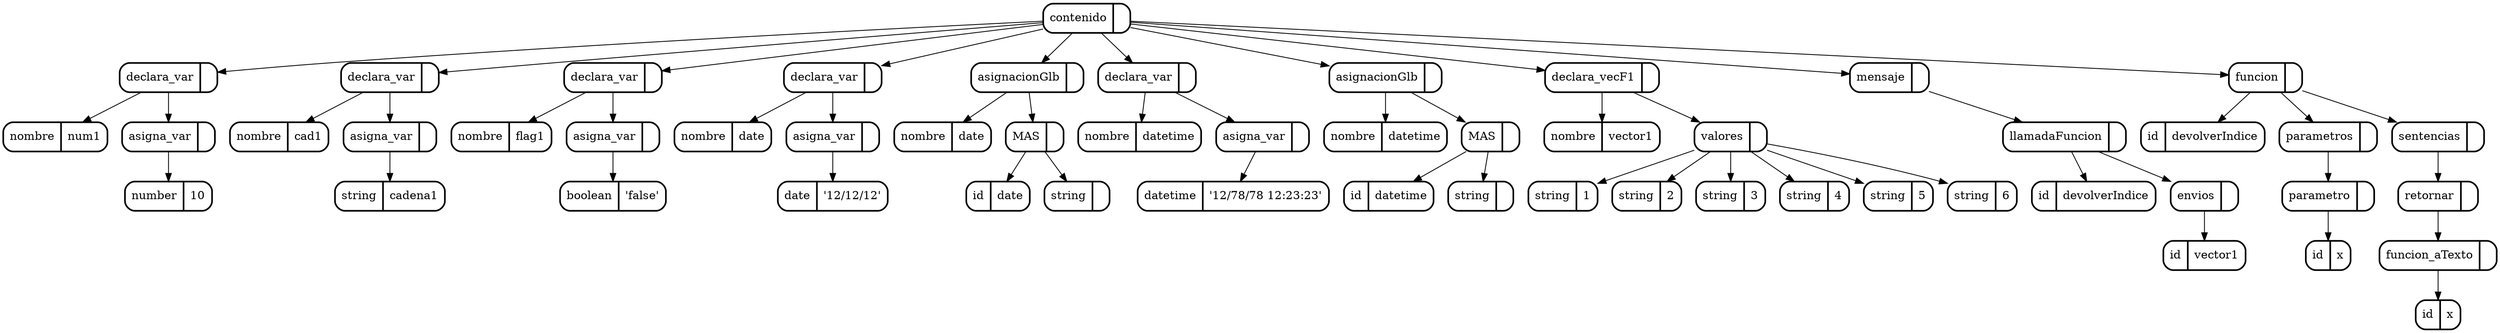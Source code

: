digraph G {
node[shape=Mrecord]
5[label="contenido | ",style=bold]
3[label="declara_var | ",style=bold]
{5}->{3}
4[label="nombre | num1",style=bold]
{3}->{4}
2[label="asigna_var | ",style=bold]
{3}->{2}
1[label="number | 10",style=bold]
{2}->{1}
8[label="declara_var | ",style=bold]
{5}->{8}
9[label="nombre | cad1",style=bold]
{8}->{9}
7[label="asigna_var | ",style=bold]
{8}->{7}
6[label="string | cadena1",style=bold]
{7}->{6}
12[label="declara_var | ",style=bold]
{5}->{12}
13[label="nombre | flag1",style=bold]
{12}->{13}
11[label="asigna_var | ",style=bold]
{12}->{11}
10[label="boolean | 'false'",style=bold]
{11}->{10}
16[label="declara_var | ",style=bold]
{5}->{16}
17[label="nombre | date",style=bold]
{16}->{17}
15[label="asigna_var | ",style=bold]
{16}->{15}
14[label="date | '12/12/12'",style=bold]
{15}->{14}
21[label="asignacionGlb | ",style=bold]
{5}->{21}
22[label="nombre | date",style=bold]
{21}->{22}
20[label="MAS | ",style=bold]
{21}->{20}
18[label="id | date",style=bold]
{20}->{18}
19[label="string | ",style=bold]
{20}->{19}
25[label="declara_var | ",style=bold]
{5}->{25}
26[label="nombre | datetime",style=bold]
{25}->{26}
24[label="asigna_var | ",style=bold]
{25}->{24}
23[label="datetime | '12/78/78 12:23:23'",style=bold]
{24}->{23}
30[label="asignacionGlb | ",style=bold]
{5}->{30}
31[label="nombre | datetime",style=bold]
{30}->{31}
29[label="MAS | ",style=bold]
{30}->{29}
27[label="id | datetime",style=bold]
{29}->{27}
28[label="string | ",style=bold]
{29}->{28}
39[label="declara_vecF1 | ",style=bold]
{5}->{39}
40[label="nombre | vector1",style=bold]
{39}->{40}
33[label="valores | ",style=bold]
{39}->{33}
32[label="string | 1",style=bold]
{33}->{32}
34[label="string | 2",style=bold]
{33}->{34}
35[label="string | 3",style=bold]
{33}->{35}
36[label="string | 4",style=bold]
{33}->{36}
37[label="string | 5",style=bold]
{33}->{37}
38[label="string | 6",style=bold]
{33}->{38}
45[label="mensaje | ",style=bold]
{5}->{45}
43[label="llamadaFuncion | ",style=bold]
{45}->{43}
44[label="id | devolverIndice",style=bold]
{43}->{44}
42[label="envios | ",style=bold]
{43}->{42}
41[label="id | vector1",style=bold]
{42}->{41}
53[label="funcion | ",style=bold]
{5}->{53}
54[label="id | devolverIndice",style=bold]
{53}->{54}
46[label="parametros | ",style=bold]
{53}->{46}
47[label="parametro | ",style=bold]
{46}->{47}
48[label="id | x",style=bold]
{47}->{48}
52[label="sentencias | ",style=bold]
{53}->{52}
51[label="retornar | ",style=bold]
{52}->{51}
49[label="funcion_aTexto | ",style=bold]
{51}->{49}
50[label="id | x",style=bold]
{49}->{50}

}